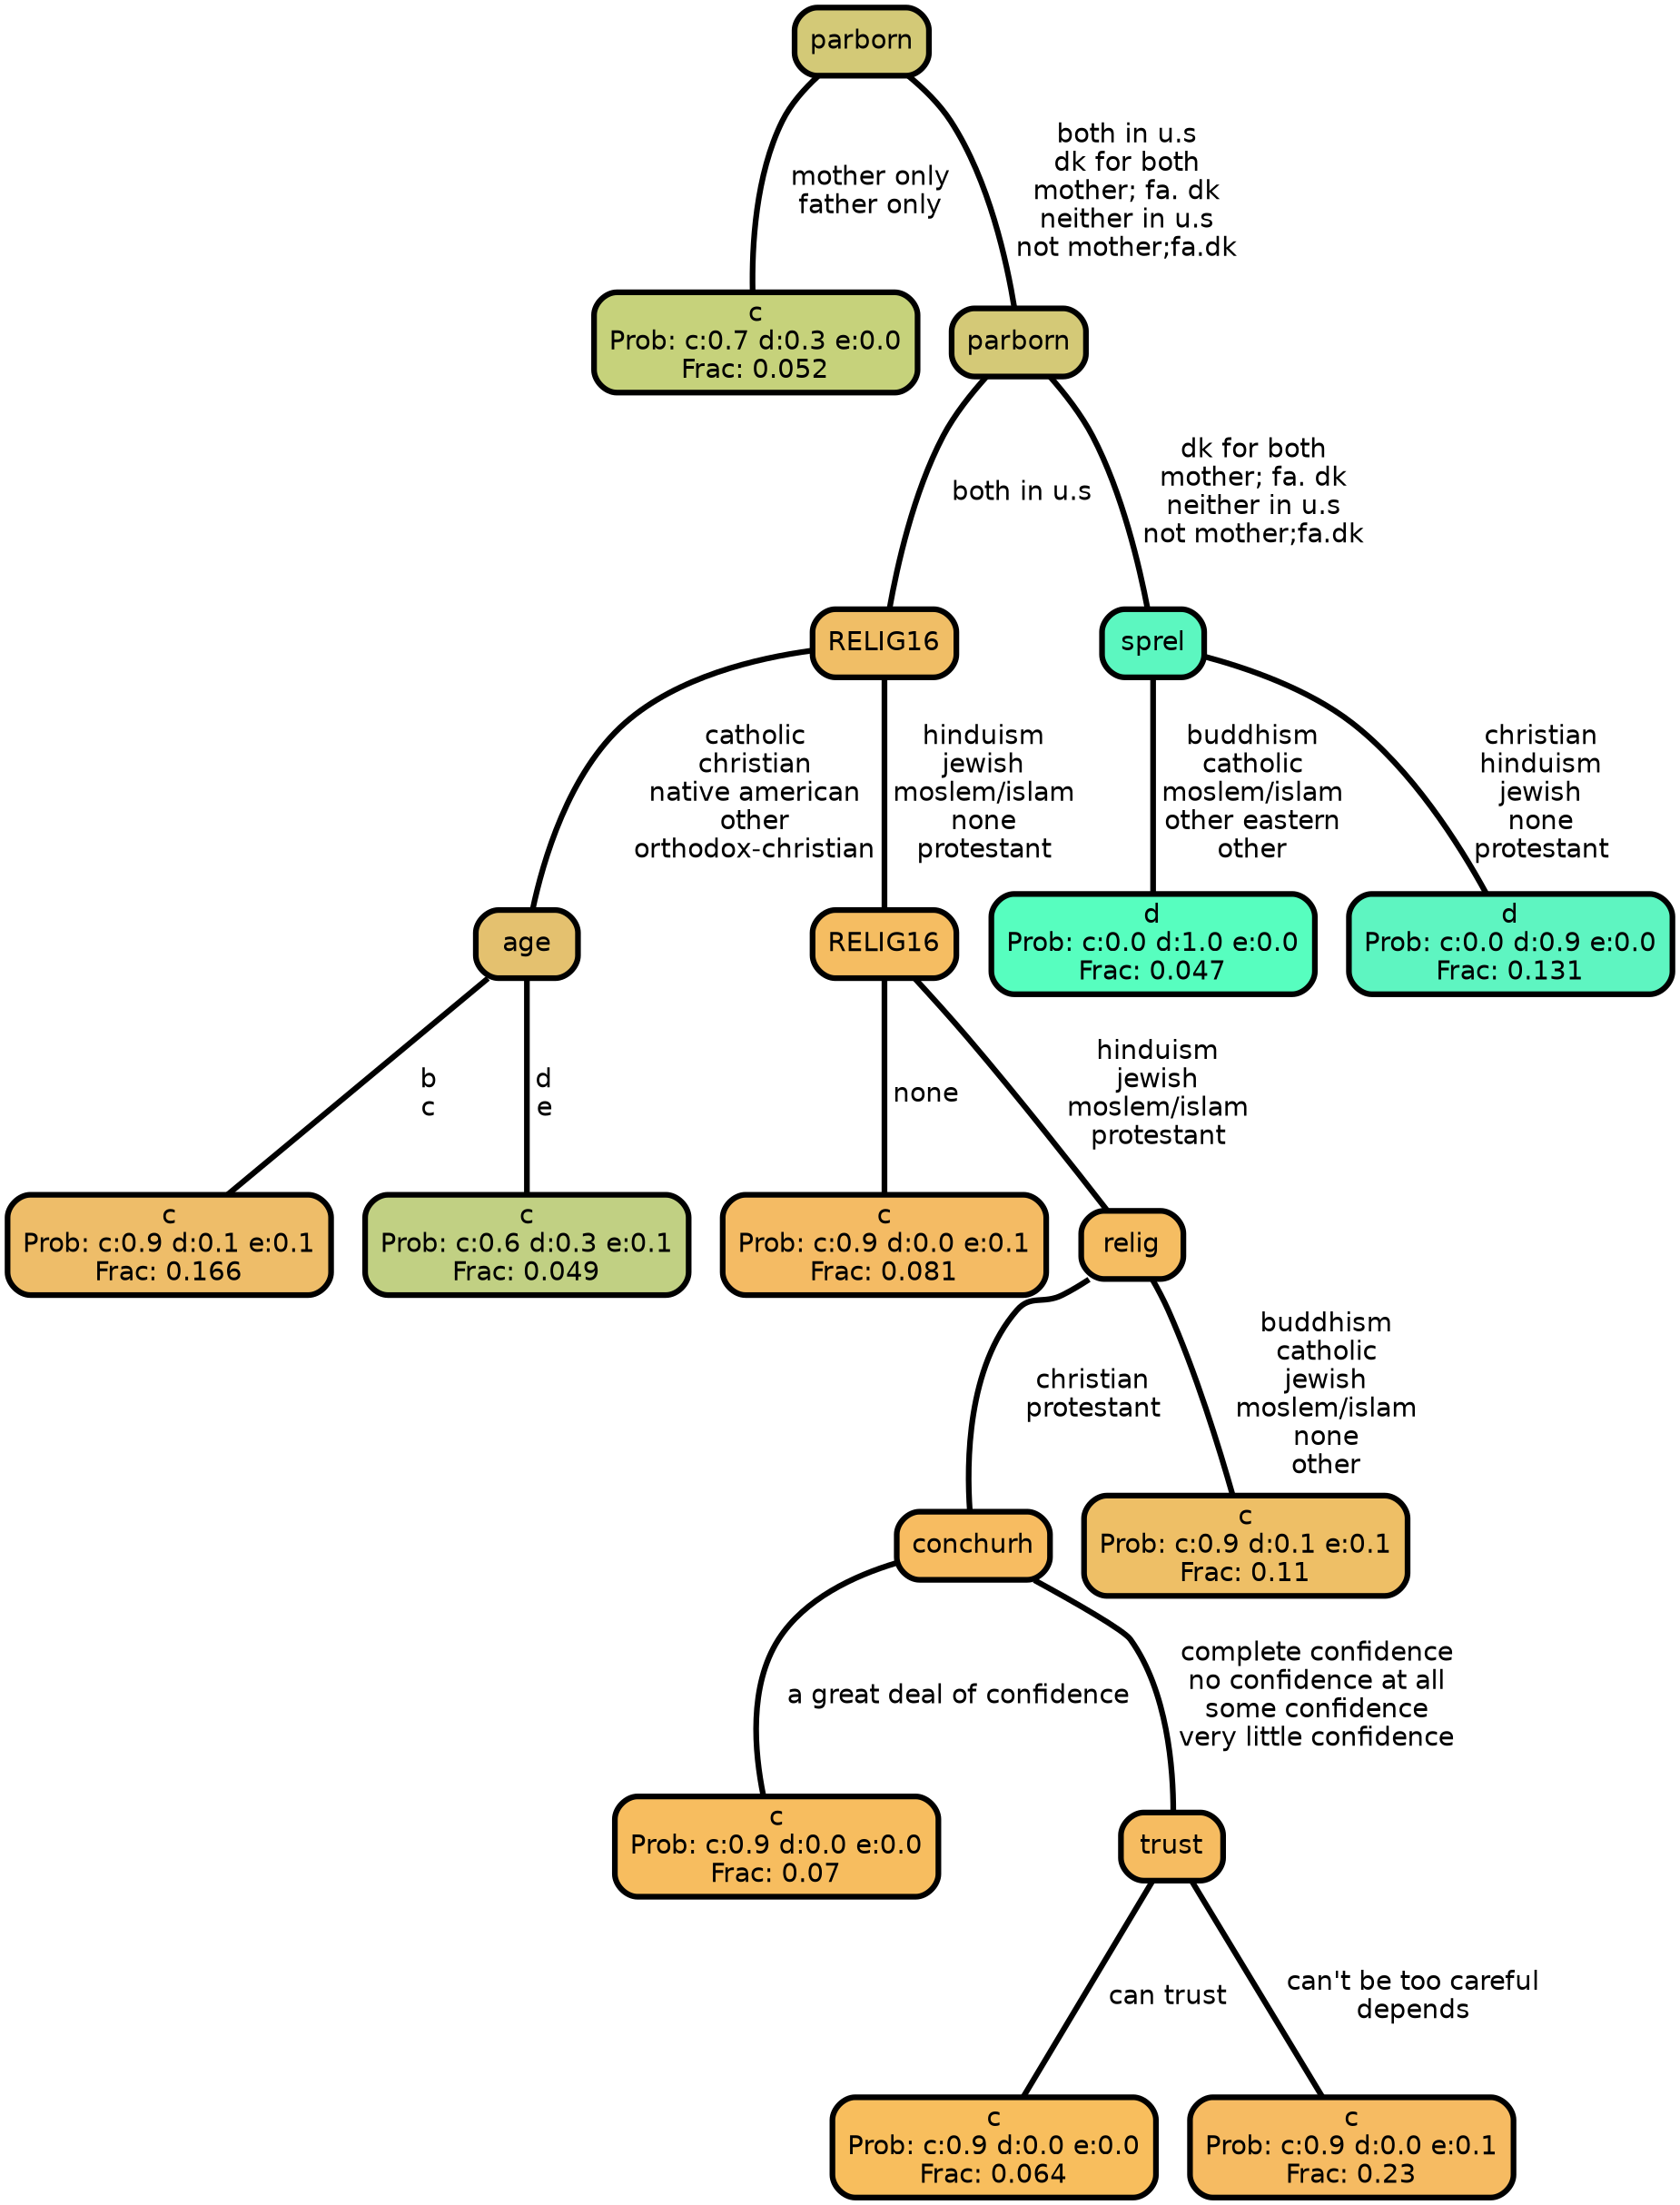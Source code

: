 graph Tree {
node [shape=box, style="filled, rounded",color="black",penwidth="3",fontcolor="black",                 fontname=helvetica] ;
graph [ranksep="0 equally", splines=straight,                 bgcolor=transparent, dpi=200] ;
edge [fontname=helvetica, color=black] ;
0 [label="c
Prob: c:0.7 d:0.3 e:0.0
Frac: 0.052", fillcolor="#c6d27b"] ;
1 [label="parborn", fillcolor="#d3c977"] ;
2 [label="c
Prob: c:0.9 d:0.1 e:0.1
Frac: 0.166", fillcolor="#eebd69"] ;
3 [label="age", fillcolor="#e4c16f"] ;
4 [label="c
Prob: c:0.6 d:0.3 e:0.1
Frac: 0.049", fillcolor="#c1d083"] ;
5 [label="RELIG16", fillcolor="#f0be66"] ;
6 [label="c
Prob: c:0.9 d:0.0 e:0.1
Frac: 0.081", fillcolor="#f4bb64"] ;
7 [label="RELIG16", fillcolor="#f5bd62"] ;
8 [label="c
Prob: c:0.9 d:0.0 e:0.0
Frac: 0.07", fillcolor="#f7bd5f"] ;
9 [label="conchurh", fillcolor="#f7bc61"] ;
10 [label="c
Prob: c:0.9 d:0.0 e:0.0
Frac: 0.064", fillcolor="#f8be5d"] ;
11 [label="trust", fillcolor="#f6bc61"] ;
12 [label="c
Prob: c:0.9 d:0.0 e:0.1
Frac: 0.23", fillcolor="#f6bb62"] ;
13 [label="relig", fillcolor="#f5bd62"] ;
14 [label="c
Prob: c:0.9 d:0.1 e:0.1
Frac: 0.11", fillcolor="#eebf66"] ;
15 [label="parborn", fillcolor="#d4c977"] ;
16 [label="d
Prob: c:0.0 d:1.0 e:0.0
Frac: 0.047", fillcolor="#57febf"] ;
17 [label="sprel", fillcolor="#5cf7c0"] ;
18 [label="d
Prob: c:0.0 d:0.9 e:0.0
Frac: 0.131", fillcolor="#5ef5c1"] ;
1 -- 0 [label=" mother only\n father only",penwidth=3] ;
1 -- 15 [label=" both in u.s\n dk for both\n mother; fa. dk\n neither in u.s\n not mother;fa.dk",penwidth=3] ;
3 -- 2 [label=" b\n c",penwidth=3] ;
3 -- 4 [label=" d\n e",penwidth=3] ;
5 -- 3 [label=" catholic\n christian\n native american\n other\n orthodox-christian",penwidth=3] ;
5 -- 7 [label=" hinduism\n jewish\n moslem/islam\n none\n protestant",penwidth=3] ;
7 -- 6 [label=" none",penwidth=3] ;
7 -- 13 [label=" hinduism\n jewish\n moslem/islam\n protestant",penwidth=3] ;
9 -- 8 [label=" a great deal of confidence",penwidth=3] ;
9 -- 11 [label=" complete confidence\n no confidence at all\n some confidence\n very little confidence",penwidth=3] ;
11 -- 10 [label=" can trust",penwidth=3] ;
11 -- 12 [label=" can't be too careful\n depends",penwidth=3] ;
13 -- 9 [label=" christian\n protestant",penwidth=3] ;
13 -- 14 [label=" buddhism\n catholic\n jewish\n moslem/islam\n none\n other",penwidth=3] ;
15 -- 5 [label=" both in u.s",penwidth=3] ;
15 -- 17 [label=" dk for both\n mother; fa. dk\n neither in u.s\n not mother;fa.dk",penwidth=3] ;
17 -- 16 [label=" buddhism\n catholic\n moslem/islam\n other eastern\n other",penwidth=3] ;
17 -- 18 [label=" christian\n hinduism\n jewish\n none\n protestant",penwidth=3] ;
{rank = same;}}